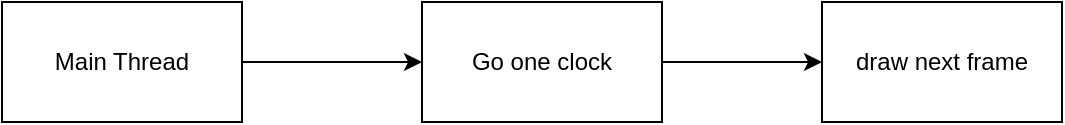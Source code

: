 <mxfile version="22.0.4" type="device">
  <diagram name="Page-1" id="IDeHgEZUEsmx3j9KXKCf">
    <mxGraphModel dx="1434" dy="755" grid="1" gridSize="10" guides="1" tooltips="1" connect="1" arrows="1" fold="1" page="1" pageScale="1" pageWidth="850" pageHeight="1100" math="0" shadow="0">
      <root>
        <mxCell id="0" />
        <mxCell id="1" parent="0" />
        <mxCell id="Nmg4N5PofdiUhBlprnNq-3" style="edgeStyle=orthogonalEdgeStyle;rounded=0;orthogonalLoop=1;jettySize=auto;html=1;" edge="1" parent="1" source="Nmg4N5PofdiUhBlprnNq-1" target="Nmg4N5PofdiUhBlprnNq-2">
          <mxGeometry relative="1" as="geometry" />
        </mxCell>
        <mxCell id="Nmg4N5PofdiUhBlprnNq-1" value="Main Thread" style="rounded=0;whiteSpace=wrap;html=1;" vertex="1" parent="1">
          <mxGeometry x="70" y="170" width="120" height="60" as="geometry" />
        </mxCell>
        <mxCell id="Nmg4N5PofdiUhBlprnNq-4" style="edgeStyle=orthogonalEdgeStyle;rounded=0;orthogonalLoop=1;jettySize=auto;html=1;" edge="1" parent="1" source="Nmg4N5PofdiUhBlprnNq-2">
          <mxGeometry relative="1" as="geometry">
            <mxPoint x="480" y="200" as="targetPoint" />
          </mxGeometry>
        </mxCell>
        <mxCell id="Nmg4N5PofdiUhBlprnNq-2" value="Go one clock" style="rounded=0;whiteSpace=wrap;html=1;" vertex="1" parent="1">
          <mxGeometry x="280" y="170" width="120" height="60" as="geometry" />
        </mxCell>
        <mxCell id="Nmg4N5PofdiUhBlprnNq-5" value="draw next frame" style="rounded=0;whiteSpace=wrap;html=1;" vertex="1" parent="1">
          <mxGeometry x="480" y="170" width="120" height="60" as="geometry" />
        </mxCell>
      </root>
    </mxGraphModel>
  </diagram>
</mxfile>
